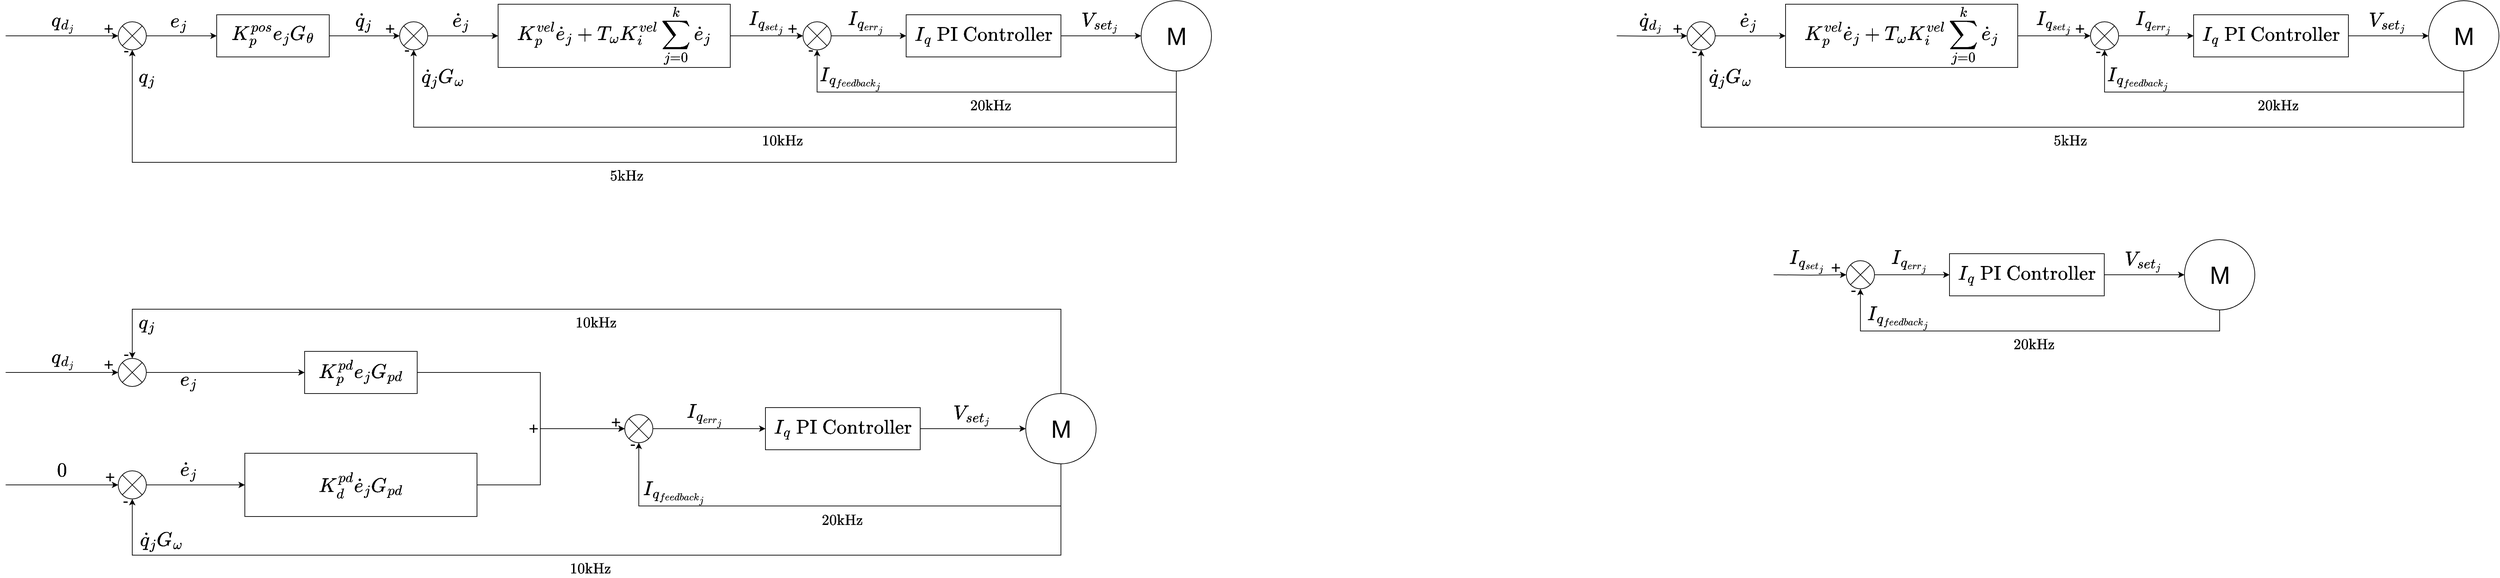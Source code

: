 <mxfile version="24.7.6">
  <diagram name="第 1 页" id="f8YywHsEjH6FdnHRCllN">
    <mxGraphModel dx="2556" dy="1404" grid="1" gridSize="10" guides="1" tooltips="1" connect="1" arrows="1" fold="1" page="1" pageScale="1" pageWidth="827" pageHeight="1169" math="1" shadow="0">
      <root>
        <mxCell id="0" />
        <mxCell id="1" parent="0" />
        <mxCell id="HIBAQgxya3U2K_z9rvxj-6" value="&lt;font style=&quot;font-size: 24px;&quot;&gt;$$K_{p}^{vel} \dot{e}_{j} + T_{\omega} K_{i}^{vel} \sum_{j = 0}^{k} \dot{e}_{j}$$&lt;/font&gt;" style="rounded=0;whiteSpace=wrap;html=1;" parent="1" vertex="1">
          <mxGeometry x="740" y="255" width="330" height="90" as="geometry" />
        </mxCell>
        <mxCell id="HIBAQgxya3U2K_z9rvxj-3" style="edgeStyle=orthogonalEdgeStyle;rounded=0;orthogonalLoop=1;jettySize=auto;html=1;exitX=1;exitY=0.5;exitDx=0;exitDy=0;entryX=0;entryY=0.5;entryDx=0;entryDy=0;" parent="1" source="HIBAQgxya3U2K_z9rvxj-1" target="HIBAQgxya3U2K_z9rvxj-2" edge="1">
          <mxGeometry relative="1" as="geometry" />
        </mxCell>
        <mxCell id="HIBAQgxya3U2K_z9rvxj-14" value="&lt;font style=&quot;font-size: 24px;&quot;&gt;$$e_{j}$$&lt;/font&gt;" style="edgeLabel;html=1;align=center;verticalAlign=middle;resizable=0;points=[];labelBackgroundColor=none;" parent="HIBAQgxya3U2K_z9rvxj-3" vertex="1" connectable="0">
          <mxGeometry x="-0.084" relative="1" as="geometry">
            <mxPoint y="-20" as="offset" />
          </mxGeometry>
        </mxCell>
        <mxCell id="HIBAQgxya3U2K_z9rvxj-1" value="" style="shape=sumEllipse;perimeter=ellipsePerimeter;whiteSpace=wrap;html=1;backgroundOutline=1;" parent="1" vertex="1">
          <mxGeometry x="200" y="280" width="40" height="40" as="geometry" />
        </mxCell>
        <mxCell id="HIBAQgxya3U2K_z9rvxj-5" style="edgeStyle=orthogonalEdgeStyle;rounded=0;orthogonalLoop=1;jettySize=auto;html=1;exitX=1;exitY=0.5;exitDx=0;exitDy=0;entryX=0;entryY=0.5;entryDx=0;entryDy=0;" parent="1" source="HIBAQgxya3U2K_z9rvxj-2" target="HIBAQgxya3U2K_z9rvxj-4" edge="1">
          <mxGeometry relative="1" as="geometry" />
        </mxCell>
        <mxCell id="HIBAQgxya3U2K_z9rvxj-16" value="&lt;font style=&quot;font-size: 24px;&quot;&gt;$$\dot{q}_{j}$$&lt;/font&gt;" style="edgeLabel;html=1;align=center;verticalAlign=middle;resizable=0;points=[];labelBackgroundColor=none;" parent="HIBAQgxya3U2K_z9rvxj-5" vertex="1" connectable="0">
          <mxGeometry x="-0.048" y="1" relative="1" as="geometry">
            <mxPoint y="-19" as="offset" />
          </mxGeometry>
        </mxCell>
        <mxCell id="HIBAQgxya3U2K_z9rvxj-36" value="&lt;font style=&quot;font-size: 24px;&quot;&gt;+&lt;/font&gt;" style="edgeLabel;html=1;align=center;verticalAlign=middle;resizable=0;points=[];labelBackgroundColor=none;" parent="HIBAQgxya3U2K_z9rvxj-5" vertex="1" connectable="0">
          <mxGeometry x="0.72" relative="1" as="geometry">
            <mxPoint y="-10" as="offset" />
          </mxGeometry>
        </mxCell>
        <mxCell id="HIBAQgxya3U2K_z9rvxj-2" value="&lt;font style=&quot;font-size: 24px;&quot;&gt;$$K_{p}^{pos} e_{j} G_{\theta}$$&lt;/font&gt;" style="rounded=0;whiteSpace=wrap;html=1;" parent="1" vertex="1">
          <mxGeometry x="340" y="270" width="160" height="60" as="geometry" />
        </mxCell>
        <mxCell id="HIBAQgxya3U2K_z9rvxj-7" style="edgeStyle=orthogonalEdgeStyle;rounded=0;orthogonalLoop=1;jettySize=auto;html=1;exitX=1;exitY=0.5;exitDx=0;exitDy=0;entryX=0;entryY=0.5;entryDx=0;entryDy=0;" parent="1" source="HIBAQgxya3U2K_z9rvxj-4" target="HIBAQgxya3U2K_z9rvxj-6" edge="1">
          <mxGeometry relative="1" as="geometry" />
        </mxCell>
        <mxCell id="HIBAQgxya3U2K_z9rvxj-17" value="&lt;font style=&quot;font-size: 24px;&quot;&gt;$$\dot{e}_{j}$$&lt;/font&gt;" style="edgeLabel;html=1;align=center;verticalAlign=middle;resizable=0;points=[];labelBackgroundColor=none;" parent="HIBAQgxya3U2K_z9rvxj-7" vertex="1" connectable="0">
          <mxGeometry x="-0.069" y="1" relative="1" as="geometry">
            <mxPoint y="-19" as="offset" />
          </mxGeometry>
        </mxCell>
        <mxCell id="HIBAQgxya3U2K_z9rvxj-4" value="" style="shape=sumEllipse;perimeter=ellipsePerimeter;whiteSpace=wrap;html=1;backgroundOutline=1;" parent="1" vertex="1">
          <mxGeometry x="600" y="280" width="40" height="40" as="geometry" />
        </mxCell>
        <mxCell id="HIBAQgxya3U2K_z9rvxj-9" style="edgeStyle=orthogonalEdgeStyle;rounded=0;orthogonalLoop=1;jettySize=auto;html=1;exitX=1;exitY=0.5;exitDx=0;exitDy=0;entryX=0;entryY=0.5;entryDx=0;entryDy=0;" parent="1" source="HIBAQgxya3U2K_z9rvxj-6" target="HIBAQgxya3U2K_z9rvxj-8" edge="1">
          <mxGeometry relative="1" as="geometry" />
        </mxCell>
        <mxCell id="HIBAQgxya3U2K_z9rvxj-18" value="&lt;font style=&quot;font-size: 24px;&quot;&gt;$$I_{q_{set_{j}}}$$&lt;/font&gt;" style="edgeLabel;html=1;align=center;verticalAlign=middle;resizable=0;points=[];labelBackgroundColor=none;" parent="HIBAQgxya3U2K_z9rvxj-9" vertex="1" connectable="0">
          <mxGeometry x="-0.02" y="-1" relative="1" as="geometry">
            <mxPoint y="-21" as="offset" />
          </mxGeometry>
        </mxCell>
        <mxCell id="HIBAQgxya3U2K_z9rvxj-38" value="&lt;font style=&quot;font-size: 24px;&quot;&gt;+&lt;/font&gt;" style="edgeLabel;html=1;align=center;verticalAlign=middle;resizable=0;points=[];labelBackgroundColor=none;" parent="HIBAQgxya3U2K_z9rvxj-9" vertex="1" connectable="0">
          <mxGeometry x="0.722" relative="1" as="geometry">
            <mxPoint x="-1" y="-10" as="offset" />
          </mxGeometry>
        </mxCell>
        <mxCell id="HIBAQgxya3U2K_z9rvxj-11" style="edgeStyle=orthogonalEdgeStyle;rounded=0;orthogonalLoop=1;jettySize=auto;html=1;exitX=1;exitY=0.5;exitDx=0;exitDy=0;entryX=0;entryY=0.5;entryDx=0;entryDy=0;" parent="1" source="h92efnEn3jgeTVQK39Qd-1" target="HIBAQgxya3U2K_z9rvxj-10" edge="1">
          <mxGeometry relative="1" as="geometry" />
        </mxCell>
        <mxCell id="h92efnEn3jgeTVQK39Qd-4" value="&lt;font style=&quot;font-size: 24px;&quot;&gt;$$V_{set_{j}}$$&lt;/font&gt;" style="edgeLabel;html=1;align=center;verticalAlign=middle;resizable=0;points=[];labelBackgroundColor=none;" parent="HIBAQgxya3U2K_z9rvxj-11" vertex="1" connectable="0">
          <mxGeometry x="-0.033" y="1" relative="1" as="geometry">
            <mxPoint y="-19" as="offset" />
          </mxGeometry>
        </mxCell>
        <mxCell id="HIBAQgxya3U2K_z9rvxj-8" value="" style="shape=sumEllipse;perimeter=ellipsePerimeter;whiteSpace=wrap;html=1;backgroundOutline=1;" parent="1" vertex="1">
          <mxGeometry x="1173.42" y="280" width="40" height="40" as="geometry" />
        </mxCell>
        <mxCell id="HIBAQgxya3U2K_z9rvxj-20" style="edgeStyle=orthogonalEdgeStyle;rounded=0;orthogonalLoop=1;jettySize=auto;html=1;exitX=0.5;exitY=1;exitDx=0;exitDy=0;entryX=0.5;entryY=1;entryDx=0;entryDy=0;" parent="1" source="HIBAQgxya3U2K_z9rvxj-10" target="HIBAQgxya3U2K_z9rvxj-1" edge="1">
          <mxGeometry relative="1" as="geometry">
            <Array as="points">
              <mxPoint x="1704" y="480" />
              <mxPoint x="220" y="480" />
            </Array>
          </mxGeometry>
        </mxCell>
        <mxCell id="HIBAQgxya3U2K_z9rvxj-26" value="&lt;font style=&quot;font-size: 18px;&quot;&gt;$$5\rm{kHz}$$&lt;/font&gt;" style="edgeLabel;html=1;align=center;verticalAlign=middle;resizable=0;points=[];labelBackgroundColor=none;" parent="HIBAQgxya3U2K_z9rvxj-20" vertex="1" connectable="0">
          <mxGeometry x="-0.011" y="1" relative="1" as="geometry">
            <mxPoint x="-35" y="19" as="offset" />
          </mxGeometry>
        </mxCell>
        <mxCell id="HIBAQgxya3U2K_z9rvxj-30" value="&lt;font style=&quot;font-size: 24px;&quot;&gt;$$q_{j}$$&lt;/font&gt;" style="edgeLabel;html=1;align=center;verticalAlign=middle;resizable=0;points=[];labelBackgroundColor=none;" parent="HIBAQgxya3U2K_z9rvxj-20" vertex="1" connectable="0">
          <mxGeometry x="0.887" relative="1" as="geometry">
            <mxPoint x="20" y="-61" as="offset" />
          </mxGeometry>
        </mxCell>
        <mxCell id="HIBAQgxya3U2K_z9rvxj-21" style="edgeStyle=orthogonalEdgeStyle;rounded=0;orthogonalLoop=1;jettySize=auto;html=1;exitX=0.5;exitY=1;exitDx=0;exitDy=0;entryX=0.5;entryY=1;entryDx=0;entryDy=0;" parent="1" source="HIBAQgxya3U2K_z9rvxj-10" target="HIBAQgxya3U2K_z9rvxj-4" edge="1">
          <mxGeometry relative="1" as="geometry">
            <Array as="points">
              <mxPoint x="1704" y="430" />
              <mxPoint x="620" y="430" />
            </Array>
          </mxGeometry>
        </mxCell>
        <mxCell id="HIBAQgxya3U2K_z9rvxj-25" value="&lt;font style=&quot;font-size: 18px;&quot;&gt;$$10\rm{kHz}$$&lt;/font&gt;" style="edgeLabel;html=1;align=center;verticalAlign=middle;resizable=0;points=[];labelBackgroundColor=none;" parent="HIBAQgxya3U2K_z9rvxj-21" vertex="1" connectable="0">
          <mxGeometry x="-0.013" relative="1" as="geometry">
            <mxPoint x="-12" y="20" as="offset" />
          </mxGeometry>
        </mxCell>
        <mxCell id="HIBAQgxya3U2K_z9rvxj-31" value="&lt;font style=&quot;font-size: 24px;&quot;&gt;$$\dot{q}_{j} G_{\omega}$$&lt;/font&gt;" style="edgeLabel;html=1;align=center;verticalAlign=middle;resizable=0;points=[];labelBackgroundColor=none;" parent="HIBAQgxya3U2K_z9rvxj-21" vertex="1" connectable="0">
          <mxGeometry x="0.803" y="-1" relative="1" as="geometry">
            <mxPoint x="25" y="-69" as="offset" />
          </mxGeometry>
        </mxCell>
        <mxCell id="HIBAQgxya3U2K_z9rvxj-22" style="edgeStyle=orthogonalEdgeStyle;rounded=0;orthogonalLoop=1;jettySize=auto;html=1;exitX=0.5;exitY=1;exitDx=0;exitDy=0;entryX=0.5;entryY=1;entryDx=0;entryDy=0;" parent="1" source="HIBAQgxya3U2K_z9rvxj-10" target="HIBAQgxya3U2K_z9rvxj-8" edge="1">
          <mxGeometry relative="1" as="geometry">
            <Array as="points">
              <mxPoint x="1704" y="380" />
              <mxPoint x="1193" y="380" />
            </Array>
          </mxGeometry>
        </mxCell>
        <mxCell id="HIBAQgxya3U2K_z9rvxj-24" value="&lt;font style=&quot;font-size: 18px;&quot;&gt;$$20\rm{kHz}$$&lt;/font&gt;" style="edgeLabel;html=1;align=center;verticalAlign=middle;resizable=0;points=[];labelBackgroundColor=none;" parent="HIBAQgxya3U2K_z9rvxj-22" vertex="1" connectable="0">
          <mxGeometry x="-0.102" relative="1" as="geometry">
            <mxPoint x="-25" y="20" as="offset" />
          </mxGeometry>
        </mxCell>
        <mxCell id="HIBAQgxya3U2K_z9rvxj-10" value="M" style="verticalLabelPosition=middle;shadow=0;dashed=0;align=center;html=1;verticalAlign=middle;strokeWidth=1;shape=ellipse;aspect=fixed;fontSize=35;" parent="1" vertex="1">
          <mxGeometry x="1654" y="250" width="100" height="100" as="geometry" />
        </mxCell>
        <mxCell id="HIBAQgxya3U2K_z9rvxj-12" value="" style="endArrow=classic;html=1;rounded=0;" parent="1" edge="1">
          <mxGeometry width="50" height="50" relative="1" as="geometry">
            <mxPoint x="40" y="300" as="sourcePoint" />
            <mxPoint x="200" y="300" as="targetPoint" />
          </mxGeometry>
        </mxCell>
        <mxCell id="HIBAQgxya3U2K_z9rvxj-13" value="&lt;font style=&quot;font-size: 24px;&quot;&gt;$$q_{d_{j}}$$&lt;/font&gt;" style="edgeLabel;html=1;align=center;verticalAlign=middle;resizable=0;points=[];labelBackgroundColor=none;" parent="HIBAQgxya3U2K_z9rvxj-12" vertex="1" connectable="0">
          <mxGeometry x="0.006" y="3" relative="1" as="geometry">
            <mxPoint y="-17" as="offset" />
          </mxGeometry>
        </mxCell>
        <mxCell id="HIBAQgxya3U2K_z9rvxj-34" value="&lt;font style=&quot;font-size: 24px;&quot;&gt;+&lt;/font&gt;" style="edgeLabel;html=1;align=center;verticalAlign=middle;resizable=0;points=[];labelBackgroundColor=none;" parent="HIBAQgxya3U2K_z9rvxj-12" vertex="1" connectable="0">
          <mxGeometry x="0.678" relative="1" as="geometry">
            <mxPoint x="12" y="-10" as="offset" />
          </mxGeometry>
        </mxCell>
        <mxCell id="HIBAQgxya3U2K_z9rvxj-35" value="&lt;font style=&quot;font-size: 24px;&quot;&gt;-&lt;/font&gt;" style="edgeLabel;html=1;align=center;verticalAlign=middle;resizable=0;points=[];labelBackgroundColor=none;" parent="1" vertex="1" connectable="0">
          <mxGeometry x="213.997" y="320" as="geometry">
            <mxPoint x="-3" y="1" as="offset" />
          </mxGeometry>
        </mxCell>
        <mxCell id="HIBAQgxya3U2K_z9rvxj-37" value="&lt;font style=&quot;font-size: 24px;&quot;&gt;-&lt;/font&gt;" style="edgeLabel;html=1;align=center;verticalAlign=middle;resizable=0;points=[];labelBackgroundColor=none;" parent="1" vertex="1" connectable="0">
          <mxGeometry x="610.002" y="320.0" as="geometry" />
        </mxCell>
        <mxCell id="HIBAQgxya3U2K_z9rvxj-39" value="&lt;font style=&quot;font-size: 24px;&quot;&gt;-&lt;/font&gt;" style="edgeLabel;html=1;align=center;verticalAlign=middle;resizable=0;points=[];labelBackgroundColor=none;" parent="1" vertex="1" connectable="0">
          <mxGeometry x="1036.0" y="292" as="geometry">
            <mxPoint x="148" y="28" as="offset" />
          </mxGeometry>
        </mxCell>
        <mxCell id="HIBAQgxya3U2K_z9rvxj-43" value="&lt;font style=&quot;font-size: 24px;&quot;&gt;$$I_{q_{feedback_{j}}}$$&lt;/font&gt;" style="edgeLabel;html=1;align=center;verticalAlign=middle;resizable=0;points=[];labelBackgroundColor=none;" parent="1" vertex="1" connectable="0">
          <mxGeometry x="1241.005" y="360.003" as="geometry" />
        </mxCell>
        <mxCell id="h92efnEn3jgeTVQK39Qd-2" value="" style="edgeStyle=orthogonalEdgeStyle;rounded=0;orthogonalLoop=1;jettySize=auto;html=1;exitX=1;exitY=0.5;exitDx=0;exitDy=0;entryX=0;entryY=0.5;entryDx=0;entryDy=0;" parent="1" source="HIBAQgxya3U2K_z9rvxj-8" target="h92efnEn3jgeTVQK39Qd-1" edge="1">
          <mxGeometry relative="1" as="geometry">
            <mxPoint x="1213" y="300" as="sourcePoint" />
            <mxPoint x="1480" y="300" as="targetPoint" />
          </mxGeometry>
        </mxCell>
        <mxCell id="h92efnEn3jgeTVQK39Qd-3" value="&lt;font style=&quot;font-size: 24px;&quot;&gt;$$I_{q_{err_{j}}}$$&lt;/font&gt;" style="edgeLabel;html=1;align=center;verticalAlign=middle;resizable=0;points=[];labelBackgroundColor=none;" parent="h92efnEn3jgeTVQK39Qd-2" vertex="1" connectable="0">
          <mxGeometry x="-0.082" y="-1" relative="1" as="geometry">
            <mxPoint y="-21" as="offset" />
          </mxGeometry>
        </mxCell>
        <mxCell id="h92efnEn3jgeTVQK39Qd-1" value="&lt;font style=&quot;font-size: 24px;&quot;&gt;$$I_{q} \ \text{PI Controller}$$&lt;/font&gt;" style="rounded=0;whiteSpace=wrap;html=1;" parent="1" vertex="1">
          <mxGeometry x="1320" y="270" width="220" height="60" as="geometry" />
        </mxCell>
        <mxCell id="7iqt9CYVd9aHQICD8VI--1" value="&lt;font style=&quot;font-size: 24px;&quot;&gt;$$K_{d}^{pd} \dot{e}_{j}&amp;nbsp;G_{pd}$$&lt;/font&gt;" style="rounded=0;whiteSpace=wrap;html=1;" parent="1" vertex="1">
          <mxGeometry x="380" y="894" width="330" height="90" as="geometry" />
        </mxCell>
        <mxCell id="7iqt9CYVd9aHQICD8VI--2" style="edgeStyle=orthogonalEdgeStyle;rounded=0;orthogonalLoop=1;jettySize=auto;html=1;exitX=1;exitY=0.5;exitDx=0;exitDy=0;entryX=0;entryY=0.5;entryDx=0;entryDy=0;" parent="1" source="7iqt9CYVd9aHQICD8VI--4" target="7iqt9CYVd9aHQICD8VI--8" edge="1">
          <mxGeometry relative="1" as="geometry" />
        </mxCell>
        <mxCell id="7iqt9CYVd9aHQICD8VI--3" value="&lt;font style=&quot;font-size: 24px;&quot;&gt;$$e_{j}$$&lt;/font&gt;" style="edgeLabel;html=1;align=center;verticalAlign=middle;resizable=0;points=[];labelBackgroundColor=none;" parent="7iqt9CYVd9aHQICD8VI--2" vertex="1" connectable="0">
          <mxGeometry x="-0.084" relative="1" as="geometry">
            <mxPoint x="-43" y="11" as="offset" />
          </mxGeometry>
        </mxCell>
        <mxCell id="7iqt9CYVd9aHQICD8VI--4" value="" style="shape=sumEllipse;perimeter=ellipsePerimeter;whiteSpace=wrap;html=1;backgroundOutline=1;" parent="1" vertex="1">
          <mxGeometry x="200" y="759" width="40" height="40" as="geometry" />
        </mxCell>
        <mxCell id="7iqt9CYVd9aHQICD8VI--5" style="edgeStyle=orthogonalEdgeStyle;rounded=0;orthogonalLoop=1;jettySize=auto;html=1;entryX=0;entryY=0.5;entryDx=0;entryDy=0;" parent="1" target="7iqt9CYVd9aHQICD8VI--11" edge="1">
          <mxGeometry relative="1" as="geometry">
            <mxPoint x="40" y="939" as="sourcePoint" />
            <mxPoint x="200.0" y="1038.77" as="targetPoint" />
            <Array as="points">
              <mxPoint x="40" y="939" />
            </Array>
          </mxGeometry>
        </mxCell>
        <mxCell id="7iqt9CYVd9aHQICD8VI--6" value="&lt;font style=&quot;font-size: 24px;&quot;&gt;$$0$$&lt;/font&gt;" style="edgeLabel;html=1;align=center;verticalAlign=middle;resizable=0;points=[];labelBackgroundColor=none;" parent="7iqt9CYVd9aHQICD8VI--5" vertex="1" connectable="0">
          <mxGeometry x="-0.048" y="1" relative="1" as="geometry">
            <mxPoint x="4" y="-19" as="offset" />
          </mxGeometry>
        </mxCell>
        <mxCell id="7iqt9CYVd9aHQICD8VI--7" value="&lt;font style=&quot;font-size: 24px;&quot;&gt;+&lt;/font&gt;" style="edgeLabel;html=1;align=center;verticalAlign=middle;resizable=0;points=[];labelBackgroundColor=none;" parent="7iqt9CYVd9aHQICD8VI--5" vertex="1" connectable="0">
          <mxGeometry x="0.72" relative="1" as="geometry">
            <mxPoint x="10" y="-11" as="offset" />
          </mxGeometry>
        </mxCell>
        <mxCell id="7iqt9CYVd9aHQICD8VI--37" style="edgeStyle=orthogonalEdgeStyle;rounded=0;orthogonalLoop=1;jettySize=auto;html=1;exitX=1;exitY=0.5;exitDx=0;exitDy=0;entryX=0;entryY=0.5;entryDx=0;entryDy=0;" parent="1" source="7iqt9CYVd9aHQICD8VI--8" target="7iqt9CYVd9aHQICD8VI--17" edge="1">
          <mxGeometry relative="1" as="geometry">
            <Array as="points">
              <mxPoint x="800" y="779" />
              <mxPoint x="800" y="859" />
            </Array>
          </mxGeometry>
        </mxCell>
        <mxCell id="7iqt9CYVd9aHQICD8VI--8" value="&lt;font style=&quot;font-size: 24px;&quot;&gt;$$K_{p}^{pd} e_{j} G_{pd}$$&lt;/font&gt;" style="rounded=0;whiteSpace=wrap;html=1;" parent="1" vertex="1">
          <mxGeometry x="465" y="749" width="160" height="60" as="geometry" />
        </mxCell>
        <mxCell id="7iqt9CYVd9aHQICD8VI--9" style="edgeStyle=orthogonalEdgeStyle;rounded=0;orthogonalLoop=1;jettySize=auto;html=1;exitX=1;exitY=0.5;exitDx=0;exitDy=0;entryX=0;entryY=0.5;entryDx=0;entryDy=0;" parent="1" source="7iqt9CYVd9aHQICD8VI--11" target="7iqt9CYVd9aHQICD8VI--1" edge="1">
          <mxGeometry relative="1" as="geometry">
            <Array as="points">
              <mxPoint x="360" y="939" />
              <mxPoint x="360" y="939" />
            </Array>
          </mxGeometry>
        </mxCell>
        <mxCell id="7iqt9CYVd9aHQICD8VI--10" value="&lt;font style=&quot;font-size: 24px;&quot;&gt;$$\dot{e}_{j}$$&lt;/font&gt;" style="edgeLabel;html=1;align=center;verticalAlign=middle;resizable=0;points=[];labelBackgroundColor=none;" parent="7iqt9CYVd9aHQICD8VI--9" vertex="1" connectable="0">
          <mxGeometry x="-0.069" y="1" relative="1" as="geometry">
            <mxPoint x="-5" y="-19" as="offset" />
          </mxGeometry>
        </mxCell>
        <mxCell id="7iqt9CYVd9aHQICD8VI--11" value="" style="shape=sumEllipse;perimeter=ellipsePerimeter;whiteSpace=wrap;html=1;backgroundOutline=1;" parent="1" vertex="1">
          <mxGeometry x="200" y="919" width="40" height="40" as="geometry" />
        </mxCell>
        <mxCell id="7iqt9CYVd9aHQICD8VI--12" style="edgeStyle=orthogonalEdgeStyle;rounded=0;orthogonalLoop=1;jettySize=auto;html=1;exitX=1;exitY=0.5;exitDx=0;exitDy=0;entryX=0;entryY=0.5;entryDx=0;entryDy=0;" parent="1" source="7iqt9CYVd9aHQICD8VI--1" target="7iqt9CYVd9aHQICD8VI--17" edge="1">
          <mxGeometry relative="1" as="geometry">
            <Array as="points">
              <mxPoint x="800" y="939" />
              <mxPoint x="800" y="859" />
            </Array>
          </mxGeometry>
        </mxCell>
        <mxCell id="7iqt9CYVd9aHQICD8VI--14" value="&lt;font style=&quot;font-size: 24px;&quot;&gt;+&lt;/font&gt;" style="edgeLabel;html=1;align=center;verticalAlign=middle;resizable=0;points=[];labelBackgroundColor=none;" parent="7iqt9CYVd9aHQICD8VI--12" vertex="1" connectable="0">
          <mxGeometry x="0.722" relative="1" as="geometry">
            <mxPoint x="-90" as="offset" />
          </mxGeometry>
        </mxCell>
        <mxCell id="7iqt9CYVd9aHQICD8VI--15" style="edgeStyle=orthogonalEdgeStyle;rounded=0;orthogonalLoop=1;jettySize=auto;html=1;exitX=1;exitY=0.5;exitDx=0;exitDy=0;entryX=0;entryY=0.5;entryDx=0;entryDy=0;" parent="1" source="7iqt9CYVd9aHQICD8VI--36" target="7iqt9CYVd9aHQICD8VI--26" edge="1">
          <mxGeometry relative="1" as="geometry">
            <mxPoint x="1654" y="849.0" as="targetPoint" />
          </mxGeometry>
        </mxCell>
        <mxCell id="7iqt9CYVd9aHQICD8VI--16" value="&lt;font style=&quot;font-size: 24px;&quot;&gt;$$V_{set_{j}}$$&lt;/font&gt;" style="edgeLabel;html=1;align=center;verticalAlign=middle;resizable=0;points=[];labelBackgroundColor=none;" parent="7iqt9CYVd9aHQICD8VI--15" vertex="1" connectable="0">
          <mxGeometry x="-0.033" y="1" relative="1" as="geometry">
            <mxPoint y="-19" as="offset" />
          </mxGeometry>
        </mxCell>
        <mxCell id="7iqt9CYVd9aHQICD8VI--17" value="" style="shape=sumEllipse;perimeter=ellipsePerimeter;whiteSpace=wrap;html=1;backgroundOutline=1;" parent="1" vertex="1">
          <mxGeometry x="920.0" y="839" width="40" height="40" as="geometry" />
        </mxCell>
        <mxCell id="7iqt9CYVd9aHQICD8VI--18" style="edgeStyle=orthogonalEdgeStyle;rounded=0;orthogonalLoop=1;jettySize=auto;html=1;exitX=0.5;exitY=0;exitDx=0;exitDy=0;entryX=0.5;entryY=0;entryDx=0;entryDy=0;" parent="1" source="7iqt9CYVd9aHQICD8VI--26" target="7iqt9CYVd9aHQICD8VI--4" edge="1">
          <mxGeometry relative="1" as="geometry">
            <Array as="points">
              <mxPoint x="1540" y="689" />
              <mxPoint x="220" y="689" />
            </Array>
            <mxPoint x="1684" y="589.0" as="sourcePoint" />
            <mxPoint x="200" y="559.0" as="targetPoint" />
          </mxGeometry>
        </mxCell>
        <mxCell id="7iqt9CYVd9aHQICD8VI--19" value="&lt;font style=&quot;font-size: 18px;&quot;&gt;$$10\rm{kHz}$$&lt;/font&gt;" style="edgeLabel;html=1;align=center;verticalAlign=middle;resizable=0;points=[];labelBackgroundColor=none;" parent="7iqt9CYVd9aHQICD8VI--18" vertex="1" connectable="0">
          <mxGeometry x="-0.011" y="1" relative="1" as="geometry">
            <mxPoint x="-35" y="19" as="offset" />
          </mxGeometry>
        </mxCell>
        <mxCell id="7iqt9CYVd9aHQICD8VI--20" value="&lt;font style=&quot;font-size: 24px;&quot;&gt;$$q_{j}$$&lt;/font&gt;" style="edgeLabel;html=1;align=center;verticalAlign=middle;resizable=0;points=[];labelBackgroundColor=none;" parent="7iqt9CYVd9aHQICD8VI--18" vertex="1" connectable="0">
          <mxGeometry x="0.887" relative="1" as="geometry">
            <mxPoint x="4" y="20" as="offset" />
          </mxGeometry>
        </mxCell>
        <mxCell id="7iqt9CYVd9aHQICD8VI--21" style="edgeStyle=orthogonalEdgeStyle;rounded=0;orthogonalLoop=1;jettySize=auto;html=1;exitX=0.5;exitY=1;exitDx=0;exitDy=0;entryX=0.5;entryY=1;entryDx=0;entryDy=0;" parent="1" source="7iqt9CYVd9aHQICD8VI--26" target="7iqt9CYVd9aHQICD8VI--11" edge="1">
          <mxGeometry relative="1" as="geometry">
            <Array as="points">
              <mxPoint x="1540" y="1039" />
              <mxPoint x="220" y="1039" />
            </Array>
            <mxPoint x="1664" y="859" as="sourcePoint" />
            <mxPoint x="180" y="989" as="targetPoint" />
          </mxGeometry>
        </mxCell>
        <mxCell id="7iqt9CYVd9aHQICD8VI--22" value="&lt;font style=&quot;font-size: 18px;&quot;&gt;$$10\rm{kHz}$$&lt;/font&gt;" style="edgeLabel;html=1;align=center;verticalAlign=middle;resizable=0;points=[];labelBackgroundColor=none;" parent="7iqt9CYVd9aHQICD8VI--21" vertex="1" connectable="0">
          <mxGeometry x="-0.013" relative="1" as="geometry">
            <mxPoint x="-44" y="20" as="offset" />
          </mxGeometry>
        </mxCell>
        <mxCell id="7iqt9CYVd9aHQICD8VI--23" value="&lt;font style=&quot;font-size: 24px;&quot;&gt;$$\dot{q}_{j} G_{\omega}$$&lt;/font&gt;" style="edgeLabel;html=1;align=center;verticalAlign=middle;resizable=0;points=[];labelBackgroundColor=none;" parent="7iqt9CYVd9aHQICD8VI--21" vertex="1" connectable="0">
          <mxGeometry x="0.803" y="-1" relative="1" as="geometry">
            <mxPoint x="-30" y="-19" as="offset" />
          </mxGeometry>
        </mxCell>
        <mxCell id="7iqt9CYVd9aHQICD8VI--24" style="edgeStyle=orthogonalEdgeStyle;rounded=0;orthogonalLoop=1;jettySize=auto;html=1;entryX=0.5;entryY=1;entryDx=0;entryDy=0;" parent="1" target="7iqt9CYVd9aHQICD8VI--17" edge="1">
          <mxGeometry relative="1" as="geometry">
            <Array as="points">
              <mxPoint x="1540" y="969" />
              <mxPoint x="940" y="969" />
            </Array>
            <mxPoint x="1540" y="909" as="sourcePoint" />
          </mxGeometry>
        </mxCell>
        <mxCell id="7iqt9CYVd9aHQICD8VI--25" value="&lt;font style=&quot;font-size: 18px;&quot;&gt;$$20\rm{kHz}$$&lt;/font&gt;" style="edgeLabel;html=1;align=center;verticalAlign=middle;resizable=0;points=[];labelBackgroundColor=none;" parent="7iqt9CYVd9aHQICD8VI--24" vertex="1" connectable="0">
          <mxGeometry x="-0.102" relative="1" as="geometry">
            <mxPoint x="-34" y="21" as="offset" />
          </mxGeometry>
        </mxCell>
        <mxCell id="7iqt9CYVd9aHQICD8VI--26" value="M" style="verticalLabelPosition=middle;shadow=0;dashed=0;align=center;html=1;verticalAlign=middle;strokeWidth=1;shape=ellipse;aspect=fixed;fontSize=35;" parent="1" vertex="1">
          <mxGeometry x="1490" y="809" width="100" height="100" as="geometry" />
        </mxCell>
        <mxCell id="7iqt9CYVd9aHQICD8VI--27" value="" style="endArrow=classic;html=1;rounded=0;" parent="1" edge="1">
          <mxGeometry width="50" height="50" relative="1" as="geometry">
            <mxPoint x="40" y="779" as="sourcePoint" />
            <mxPoint x="200" y="779" as="targetPoint" />
          </mxGeometry>
        </mxCell>
        <mxCell id="7iqt9CYVd9aHQICD8VI--28" value="&lt;font style=&quot;font-size: 24px;&quot;&gt;$$q_{d_{j}}$$&lt;/font&gt;" style="edgeLabel;html=1;align=center;verticalAlign=middle;resizable=0;points=[];labelBackgroundColor=none;" parent="7iqt9CYVd9aHQICD8VI--27" vertex="1" connectable="0">
          <mxGeometry x="0.006" y="3" relative="1" as="geometry">
            <mxPoint y="-17" as="offset" />
          </mxGeometry>
        </mxCell>
        <mxCell id="7iqt9CYVd9aHQICD8VI--29" value="&lt;font style=&quot;font-size: 24px;&quot;&gt;+&lt;/font&gt;" style="edgeLabel;html=1;align=center;verticalAlign=middle;resizable=0;points=[];labelBackgroundColor=none;" parent="7iqt9CYVd9aHQICD8VI--27" vertex="1" connectable="0">
          <mxGeometry x="0.678" relative="1" as="geometry">
            <mxPoint x="12" y="-11" as="offset" />
          </mxGeometry>
        </mxCell>
        <mxCell id="7iqt9CYVd9aHQICD8VI--30" value="&lt;font style=&quot;font-size: 24px;&quot;&gt;-&lt;/font&gt;" style="edgeLabel;html=1;align=center;verticalAlign=middle;resizable=0;points=[];labelBackgroundColor=none;" parent="1" vertex="1" connectable="0">
          <mxGeometry x="213.997" y="752" as="geometry">
            <mxPoint x="-3" y="1" as="offset" />
          </mxGeometry>
        </mxCell>
        <mxCell id="7iqt9CYVd9aHQICD8VI--31" value="&lt;font style=&quot;font-size: 24px;&quot;&gt;-&lt;/font&gt;" style="edgeLabel;html=1;align=center;verticalAlign=middle;resizable=0;points=[];labelBackgroundColor=none;" parent="1" vertex="1" connectable="0">
          <mxGeometry x="210.002" y="962" as="geometry" />
        </mxCell>
        <mxCell id="7iqt9CYVd9aHQICD8VI--33" value="&lt;font style=&quot;font-size: 24px;&quot;&gt;$$I_{q_{feedback_{j}}}$$&lt;/font&gt;" style="edgeLabel;html=1;align=center;verticalAlign=middle;resizable=0;points=[];labelBackgroundColor=none;" parent="1" vertex="1" connectable="0">
          <mxGeometry x="990.005" y="949.003" as="geometry" />
        </mxCell>
        <mxCell id="7iqt9CYVd9aHQICD8VI--34" value="" style="edgeStyle=orthogonalEdgeStyle;rounded=0;orthogonalLoop=1;jettySize=auto;html=1;exitX=1;exitY=0.5;exitDx=0;exitDy=0;entryX=0;entryY=0.5;entryDx=0;entryDy=0;" parent="1" source="7iqt9CYVd9aHQICD8VI--17" target="7iqt9CYVd9aHQICD8VI--36" edge="1">
          <mxGeometry relative="1" as="geometry">
            <mxPoint x="1213" y="849" as="sourcePoint" />
            <mxPoint x="1480" y="849" as="targetPoint" />
          </mxGeometry>
        </mxCell>
        <mxCell id="7iqt9CYVd9aHQICD8VI--35" value="&lt;font style=&quot;font-size: 24px;&quot;&gt;$$I_{q_{err_{j}}}$$&lt;/font&gt;" style="edgeLabel;html=1;align=center;verticalAlign=middle;resizable=0;points=[];labelBackgroundColor=none;" parent="7iqt9CYVd9aHQICD8VI--34" vertex="1" connectable="0">
          <mxGeometry x="-0.082" y="-1" relative="1" as="geometry">
            <mxPoint y="-21" as="offset" />
          </mxGeometry>
        </mxCell>
        <mxCell id="7iqt9CYVd9aHQICD8VI--36" value="&lt;font style=&quot;font-size: 24px;&quot;&gt;$$I_{q} \ \text{PI Controller}$$&lt;/font&gt;" style="rounded=0;whiteSpace=wrap;html=1;" parent="1" vertex="1">
          <mxGeometry x="1120" y="829" width="220" height="60" as="geometry" />
        </mxCell>
        <mxCell id="7iqt9CYVd9aHQICD8VI--38" value="&lt;font style=&quot;font-size: 24px;&quot;&gt;+&lt;/font&gt;" style="edgeLabel;html=1;align=center;verticalAlign=middle;resizable=0;points=[];labelBackgroundColor=none;" parent="1" vertex="1" connectable="0">
          <mxGeometry x="861.995" y="839.005" as="geometry">
            <mxPoint x="45" y="11" as="offset" />
          </mxGeometry>
        </mxCell>
        <mxCell id="7iqt9CYVd9aHQICD8VI--39" value="&lt;font style=&quot;font-size: 24px;&quot;&gt;-&lt;/font&gt;" style="edgeLabel;html=1;align=center;verticalAlign=middle;resizable=0;points=[];labelBackgroundColor=none;" parent="1" vertex="1" connectable="0">
          <mxGeometry x="220.002" y="972" as="geometry">
            <mxPoint x="711" y="-91" as="offset" />
          </mxGeometry>
        </mxCell>
        <mxCell id="7iqt9CYVd9aHQICD8VI--40" value="&lt;font style=&quot;font-size: 24px;&quot;&gt;$$K_{p}^{vel} \dot{e}_{j} + T_{\omega} K_{i}^{vel} \sum_{j = 0}^{k} \dot{e}_{j}$$&lt;/font&gt;" style="rounded=0;whiteSpace=wrap;html=1;" parent="1" vertex="1">
          <mxGeometry x="2570" y="255" width="330" height="90" as="geometry" />
        </mxCell>
        <mxCell id="7iqt9CYVd9aHQICD8VI--44" style="edgeStyle=orthogonalEdgeStyle;rounded=0;orthogonalLoop=1;jettySize=auto;html=1;exitX=1;exitY=0.5;exitDx=0;exitDy=0;entryX=0;entryY=0.5;entryDx=0;entryDy=0;" parent="1" target="7iqt9CYVd9aHQICD8VI--50" edge="1">
          <mxGeometry relative="1" as="geometry">
            <mxPoint x="2330" y="300" as="sourcePoint" />
          </mxGeometry>
        </mxCell>
        <mxCell id="7iqt9CYVd9aHQICD8VI--45" value="&lt;font style=&quot;font-size: 24px;&quot;&gt;$$\dot{q}_{d_{j}}$$&lt;/font&gt;" style="edgeLabel;html=1;align=center;verticalAlign=middle;resizable=0;points=[];labelBackgroundColor=none;" parent="7iqt9CYVd9aHQICD8VI--44" vertex="1" connectable="0">
          <mxGeometry x="-0.048" y="1" relative="1" as="geometry">
            <mxPoint y="-19" as="offset" />
          </mxGeometry>
        </mxCell>
        <mxCell id="7iqt9CYVd9aHQICD8VI--46" value="&lt;font style=&quot;font-size: 24px;&quot;&gt;+&lt;/font&gt;" style="edgeLabel;html=1;align=center;verticalAlign=middle;resizable=0;points=[];labelBackgroundColor=none;" parent="7iqt9CYVd9aHQICD8VI--44" vertex="1" connectable="0">
          <mxGeometry x="0.72" relative="1" as="geometry">
            <mxPoint y="-10" as="offset" />
          </mxGeometry>
        </mxCell>
        <mxCell id="7iqt9CYVd9aHQICD8VI--48" style="edgeStyle=orthogonalEdgeStyle;rounded=0;orthogonalLoop=1;jettySize=auto;html=1;exitX=1;exitY=0.5;exitDx=0;exitDy=0;entryX=0;entryY=0.5;entryDx=0;entryDy=0;" parent="1" source="7iqt9CYVd9aHQICD8VI--50" target="7iqt9CYVd9aHQICD8VI--40" edge="1">
          <mxGeometry relative="1" as="geometry" />
        </mxCell>
        <mxCell id="7iqt9CYVd9aHQICD8VI--49" value="&lt;font style=&quot;font-size: 24px;&quot;&gt;$$\dot{e}_{j}$$&lt;/font&gt;" style="edgeLabel;html=1;align=center;verticalAlign=middle;resizable=0;points=[];labelBackgroundColor=none;" parent="7iqt9CYVd9aHQICD8VI--48" vertex="1" connectable="0">
          <mxGeometry x="-0.069" y="1" relative="1" as="geometry">
            <mxPoint y="-19" as="offset" />
          </mxGeometry>
        </mxCell>
        <mxCell id="7iqt9CYVd9aHQICD8VI--50" value="" style="shape=sumEllipse;perimeter=ellipsePerimeter;whiteSpace=wrap;html=1;backgroundOutline=1;" parent="1" vertex="1">
          <mxGeometry x="2430" y="280" width="40" height="40" as="geometry" />
        </mxCell>
        <mxCell id="7iqt9CYVd9aHQICD8VI--51" style="edgeStyle=orthogonalEdgeStyle;rounded=0;orthogonalLoop=1;jettySize=auto;html=1;exitX=1;exitY=0.5;exitDx=0;exitDy=0;entryX=0;entryY=0.5;entryDx=0;entryDy=0;" parent="1" source="7iqt9CYVd9aHQICD8VI--40" target="7iqt9CYVd9aHQICD8VI--56" edge="1">
          <mxGeometry relative="1" as="geometry" />
        </mxCell>
        <mxCell id="7iqt9CYVd9aHQICD8VI--52" value="&lt;font style=&quot;font-size: 24px;&quot;&gt;$$I_{q_{set_{j}}}$$&lt;/font&gt;" style="edgeLabel;html=1;align=center;verticalAlign=middle;resizable=0;points=[];labelBackgroundColor=none;" parent="7iqt9CYVd9aHQICD8VI--51" vertex="1" connectable="0">
          <mxGeometry x="-0.02" y="-1" relative="1" as="geometry">
            <mxPoint y="-21" as="offset" />
          </mxGeometry>
        </mxCell>
        <mxCell id="7iqt9CYVd9aHQICD8VI--53" value="&lt;font style=&quot;font-size: 24px;&quot;&gt;+&lt;/font&gt;" style="edgeLabel;html=1;align=center;verticalAlign=middle;resizable=0;points=[];labelBackgroundColor=none;" parent="7iqt9CYVd9aHQICD8VI--51" vertex="1" connectable="0">
          <mxGeometry x="0.722" relative="1" as="geometry">
            <mxPoint x="-1" y="-10" as="offset" />
          </mxGeometry>
        </mxCell>
        <mxCell id="7iqt9CYVd9aHQICD8VI--54" style="edgeStyle=orthogonalEdgeStyle;rounded=0;orthogonalLoop=1;jettySize=auto;html=1;exitX=1;exitY=0.5;exitDx=0;exitDy=0;entryX=0;entryY=0.5;entryDx=0;entryDy=0;" parent="1" source="7iqt9CYVd9aHQICD8VI--75" target="7iqt9CYVd9aHQICD8VI--65" edge="1">
          <mxGeometry relative="1" as="geometry" />
        </mxCell>
        <mxCell id="7iqt9CYVd9aHQICD8VI--55" value="&lt;font style=&quot;font-size: 24px;&quot;&gt;$$V_{set_{j}}$$&lt;/font&gt;" style="edgeLabel;html=1;align=center;verticalAlign=middle;resizable=0;points=[];labelBackgroundColor=none;" parent="7iqt9CYVd9aHQICD8VI--54" vertex="1" connectable="0">
          <mxGeometry x="-0.033" y="1" relative="1" as="geometry">
            <mxPoint y="-19" as="offset" />
          </mxGeometry>
        </mxCell>
        <mxCell id="7iqt9CYVd9aHQICD8VI--56" value="" style="shape=sumEllipse;perimeter=ellipsePerimeter;whiteSpace=wrap;html=1;backgroundOutline=1;" parent="1" vertex="1">
          <mxGeometry x="3003.42" y="280" width="40" height="40" as="geometry" />
        </mxCell>
        <mxCell id="7iqt9CYVd9aHQICD8VI--60" style="edgeStyle=orthogonalEdgeStyle;rounded=0;orthogonalLoop=1;jettySize=auto;html=1;exitX=0.5;exitY=1;exitDx=0;exitDy=0;entryX=0.5;entryY=1;entryDx=0;entryDy=0;" parent="1" source="7iqt9CYVd9aHQICD8VI--65" target="7iqt9CYVd9aHQICD8VI--50" edge="1">
          <mxGeometry relative="1" as="geometry">
            <Array as="points">
              <mxPoint x="3534" y="430" />
              <mxPoint x="2450" y="430" />
            </Array>
          </mxGeometry>
        </mxCell>
        <mxCell id="7iqt9CYVd9aHQICD8VI--61" value="&lt;font style=&quot;font-size: 18px;&quot;&gt;$$5\rm{kHz}$$&lt;/font&gt;" style="edgeLabel;html=1;align=center;verticalAlign=middle;resizable=0;points=[];labelBackgroundColor=none;" parent="7iqt9CYVd9aHQICD8VI--60" vertex="1" connectable="0">
          <mxGeometry x="-0.013" relative="1" as="geometry">
            <mxPoint x="-12" y="20" as="offset" />
          </mxGeometry>
        </mxCell>
        <mxCell id="7iqt9CYVd9aHQICD8VI--62" value="&lt;font style=&quot;font-size: 24px;&quot;&gt;$$\dot{q}_{j} G_{\omega}$$&lt;/font&gt;" style="edgeLabel;html=1;align=center;verticalAlign=middle;resizable=0;points=[];labelBackgroundColor=none;" parent="7iqt9CYVd9aHQICD8VI--60" vertex="1" connectable="0">
          <mxGeometry x="0.803" y="-1" relative="1" as="geometry">
            <mxPoint x="25" y="-69" as="offset" />
          </mxGeometry>
        </mxCell>
        <mxCell id="7iqt9CYVd9aHQICD8VI--63" style="edgeStyle=orthogonalEdgeStyle;rounded=0;orthogonalLoop=1;jettySize=auto;html=1;exitX=0.5;exitY=1;exitDx=0;exitDy=0;entryX=0.5;entryY=1;entryDx=0;entryDy=0;" parent="1" source="7iqt9CYVd9aHQICD8VI--65" target="7iqt9CYVd9aHQICD8VI--56" edge="1">
          <mxGeometry relative="1" as="geometry">
            <Array as="points">
              <mxPoint x="3534" y="380" />
              <mxPoint x="3023" y="380" />
            </Array>
          </mxGeometry>
        </mxCell>
        <mxCell id="7iqt9CYVd9aHQICD8VI--64" value="&lt;font style=&quot;font-size: 18px;&quot;&gt;$$20\rm{kHz}$$&lt;/font&gt;" style="edgeLabel;html=1;align=center;verticalAlign=middle;resizable=0;points=[];labelBackgroundColor=none;" parent="7iqt9CYVd9aHQICD8VI--63" vertex="1" connectable="0">
          <mxGeometry x="-0.102" relative="1" as="geometry">
            <mxPoint x="-25" y="20" as="offset" />
          </mxGeometry>
        </mxCell>
        <mxCell id="7iqt9CYVd9aHQICD8VI--65" value="M" style="verticalLabelPosition=middle;shadow=0;dashed=0;align=center;html=1;verticalAlign=middle;strokeWidth=1;shape=ellipse;aspect=fixed;fontSize=35;" parent="1" vertex="1">
          <mxGeometry x="3484" y="250" width="100" height="100" as="geometry" />
        </mxCell>
        <mxCell id="7iqt9CYVd9aHQICD8VI--70" value="&lt;font style=&quot;font-size: 24px;&quot;&gt;-&lt;/font&gt;" style="edgeLabel;html=1;align=center;verticalAlign=middle;resizable=0;points=[];labelBackgroundColor=none;" parent="1" vertex="1" connectable="0">
          <mxGeometry x="2440.002" y="322.0" as="geometry" />
        </mxCell>
        <mxCell id="7iqt9CYVd9aHQICD8VI--71" value="&lt;font style=&quot;font-size: 24px;&quot;&gt;-&lt;/font&gt;" style="edgeLabel;html=1;align=center;verticalAlign=middle;resizable=0;points=[];labelBackgroundColor=none;" parent="1" vertex="1" connectable="0">
          <mxGeometry x="2866.0" y="294" as="geometry">
            <mxPoint x="148" y="28" as="offset" />
          </mxGeometry>
        </mxCell>
        <mxCell id="7iqt9CYVd9aHQICD8VI--72" value="&lt;font style=&quot;font-size: 24px;&quot;&gt;$$I_{q_{feedback_{j}}}$$&lt;/font&gt;" style="edgeLabel;html=1;align=center;verticalAlign=middle;resizable=0;points=[];labelBackgroundColor=none;" parent="1" vertex="1" connectable="0">
          <mxGeometry x="3071.005" y="360.003" as="geometry" />
        </mxCell>
        <mxCell id="7iqt9CYVd9aHQICD8VI--73" value="" style="edgeStyle=orthogonalEdgeStyle;rounded=0;orthogonalLoop=1;jettySize=auto;html=1;exitX=1;exitY=0.5;exitDx=0;exitDy=0;entryX=0;entryY=0.5;entryDx=0;entryDy=0;" parent="1" source="7iqt9CYVd9aHQICD8VI--56" target="7iqt9CYVd9aHQICD8VI--75" edge="1">
          <mxGeometry relative="1" as="geometry">
            <mxPoint x="3043" y="300" as="sourcePoint" />
            <mxPoint x="3310" y="300" as="targetPoint" />
          </mxGeometry>
        </mxCell>
        <mxCell id="7iqt9CYVd9aHQICD8VI--74" value="&lt;font style=&quot;font-size: 24px;&quot;&gt;$$I_{q_{err_{j}}}$$&lt;/font&gt;" style="edgeLabel;html=1;align=center;verticalAlign=middle;resizable=0;points=[];labelBackgroundColor=none;" parent="7iqt9CYVd9aHQICD8VI--73" vertex="1" connectable="0">
          <mxGeometry x="-0.082" y="-1" relative="1" as="geometry">
            <mxPoint y="-21" as="offset" />
          </mxGeometry>
        </mxCell>
        <mxCell id="7iqt9CYVd9aHQICD8VI--75" value="&lt;font style=&quot;font-size: 24px;&quot;&gt;$$I_{q} \ \text{PI Controller}$$&lt;/font&gt;" style="rounded=0;whiteSpace=wrap;html=1;" parent="1" vertex="1">
          <mxGeometry x="3150" y="270" width="220" height="60" as="geometry" />
        </mxCell>
        <mxCell id="7iqt9CYVd9aHQICD8VI--83" style="edgeStyle=orthogonalEdgeStyle;rounded=0;orthogonalLoop=1;jettySize=auto;html=1;exitX=1;exitY=0.5;exitDx=0;exitDy=0;entryX=0;entryY=0.5;entryDx=0;entryDy=0;" parent="1" target="7iqt9CYVd9aHQICD8VI--88" edge="1">
          <mxGeometry relative="1" as="geometry">
            <mxPoint x="2553" y="640" as="sourcePoint" />
          </mxGeometry>
        </mxCell>
        <mxCell id="7iqt9CYVd9aHQICD8VI--84" value="&lt;font style=&quot;font-size: 24px;&quot;&gt;$$I_{q_{set_{j}}}$$&lt;/font&gt;" style="edgeLabel;html=1;align=center;verticalAlign=middle;resizable=0;points=[];labelBackgroundColor=none;" parent="7iqt9CYVd9aHQICD8VI--83" vertex="1" connectable="0">
          <mxGeometry x="-0.02" y="-1" relative="1" as="geometry">
            <mxPoint x="-4" y="-22" as="offset" />
          </mxGeometry>
        </mxCell>
        <mxCell id="7iqt9CYVd9aHQICD8VI--85" value="&lt;font style=&quot;font-size: 24px;&quot;&gt;+&lt;/font&gt;" style="edgeLabel;html=1;align=center;verticalAlign=middle;resizable=0;points=[];labelBackgroundColor=none;" parent="7iqt9CYVd9aHQICD8VI--83" vertex="1" connectable="0">
          <mxGeometry x="0.722" relative="1" as="geometry">
            <mxPoint x="-1" y="-10" as="offset" />
          </mxGeometry>
        </mxCell>
        <mxCell id="7iqt9CYVd9aHQICD8VI--86" style="edgeStyle=orthogonalEdgeStyle;rounded=0;orthogonalLoop=1;jettySize=auto;html=1;exitX=1;exitY=0.5;exitDx=0;exitDy=0;entryX=0;entryY=0.5;entryDx=0;entryDy=0;" parent="1" source="7iqt9CYVd9aHQICD8VI--100" target="7iqt9CYVd9aHQICD8VI--94" edge="1">
          <mxGeometry relative="1" as="geometry" />
        </mxCell>
        <mxCell id="7iqt9CYVd9aHQICD8VI--87" value="&lt;font style=&quot;font-size: 24px;&quot;&gt;$$V_{set_{j}}$$&lt;/font&gt;" style="edgeLabel;html=1;align=center;verticalAlign=middle;resizable=0;points=[];labelBackgroundColor=none;" parent="7iqt9CYVd9aHQICD8VI--86" vertex="1" connectable="0">
          <mxGeometry x="-0.033" y="1" relative="1" as="geometry">
            <mxPoint y="-19" as="offset" />
          </mxGeometry>
        </mxCell>
        <mxCell id="7iqt9CYVd9aHQICD8VI--88" value="" style="shape=sumEllipse;perimeter=ellipsePerimeter;whiteSpace=wrap;html=1;backgroundOutline=1;" parent="1" vertex="1">
          <mxGeometry x="2656.42" y="620" width="40" height="40" as="geometry" />
        </mxCell>
        <mxCell id="7iqt9CYVd9aHQICD8VI--92" style="edgeStyle=orthogonalEdgeStyle;rounded=0;orthogonalLoop=1;jettySize=auto;html=1;exitX=0.5;exitY=1;exitDx=0;exitDy=0;entryX=0.5;entryY=1;entryDx=0;entryDy=0;" parent="1" source="7iqt9CYVd9aHQICD8VI--94" target="7iqt9CYVd9aHQICD8VI--88" edge="1">
          <mxGeometry relative="1" as="geometry">
            <Array as="points">
              <mxPoint x="3187" y="720" />
              <mxPoint x="2676" y="720" />
            </Array>
          </mxGeometry>
        </mxCell>
        <mxCell id="7iqt9CYVd9aHQICD8VI--93" value="&lt;font style=&quot;font-size: 18px;&quot;&gt;$$20\rm{kHz}$$&lt;/font&gt;" style="edgeLabel;html=1;align=center;verticalAlign=middle;resizable=0;points=[];labelBackgroundColor=none;" parent="7iqt9CYVd9aHQICD8VI--92" vertex="1" connectable="0">
          <mxGeometry x="-0.102" relative="1" as="geometry">
            <mxPoint x="-25" y="20" as="offset" />
          </mxGeometry>
        </mxCell>
        <mxCell id="7iqt9CYVd9aHQICD8VI--94" value="M" style="verticalLabelPosition=middle;shadow=0;dashed=0;align=center;html=1;verticalAlign=middle;strokeWidth=1;shape=ellipse;aspect=fixed;fontSize=35;" parent="1" vertex="1">
          <mxGeometry x="3137" y="590" width="100" height="100" as="geometry" />
        </mxCell>
        <mxCell id="7iqt9CYVd9aHQICD8VI--97" value="&lt;font style=&quot;font-size: 24px;&quot;&gt;$$I_{q_{feedback_{j}}}$$&lt;/font&gt;" style="edgeLabel;html=1;align=center;verticalAlign=middle;resizable=0;points=[];labelBackgroundColor=none;" parent="1" vertex="1" connectable="0">
          <mxGeometry x="2730.005" y="700.003" as="geometry" />
        </mxCell>
        <mxCell id="7iqt9CYVd9aHQICD8VI--98" value="" style="edgeStyle=orthogonalEdgeStyle;rounded=0;orthogonalLoop=1;jettySize=auto;html=1;exitX=1;exitY=0.5;exitDx=0;exitDy=0;entryX=0;entryY=0.5;entryDx=0;entryDy=0;" parent="1" source="7iqt9CYVd9aHQICD8VI--88" target="7iqt9CYVd9aHQICD8VI--100" edge="1">
          <mxGeometry relative="1" as="geometry">
            <mxPoint x="2696" y="640" as="sourcePoint" />
            <mxPoint x="2963" y="640" as="targetPoint" />
          </mxGeometry>
        </mxCell>
        <mxCell id="7iqt9CYVd9aHQICD8VI--99" value="&lt;font style=&quot;font-size: 24px;&quot;&gt;$$I_{q_{err_{j}}}$$&lt;/font&gt;" style="edgeLabel;html=1;align=center;verticalAlign=middle;resizable=0;points=[];labelBackgroundColor=none;" parent="7iqt9CYVd9aHQICD8VI--98" vertex="1" connectable="0">
          <mxGeometry x="-0.082" y="-1" relative="1" as="geometry">
            <mxPoint y="-21" as="offset" />
          </mxGeometry>
        </mxCell>
        <mxCell id="7iqt9CYVd9aHQICD8VI--100" value="&lt;font style=&quot;font-size: 24px;&quot;&gt;$$I_{q} \ \text{PI Controller}$$&lt;/font&gt;" style="rounded=0;whiteSpace=wrap;html=1;" parent="1" vertex="1">
          <mxGeometry x="2803" y="610" width="220" height="60" as="geometry" />
        </mxCell>
        <mxCell id="IUHxeoM_2d-V4T1mOisW-2" value="&lt;font style=&quot;font-size: 24px;&quot;&gt;-&lt;/font&gt;" style="edgeLabel;html=1;align=center;verticalAlign=middle;resizable=0;points=[];labelBackgroundColor=none;" parent="1" vertex="1" connectable="0">
          <mxGeometry x="2666.002" y="662" as="geometry" />
        </mxCell>
      </root>
    </mxGraphModel>
  </diagram>
</mxfile>

